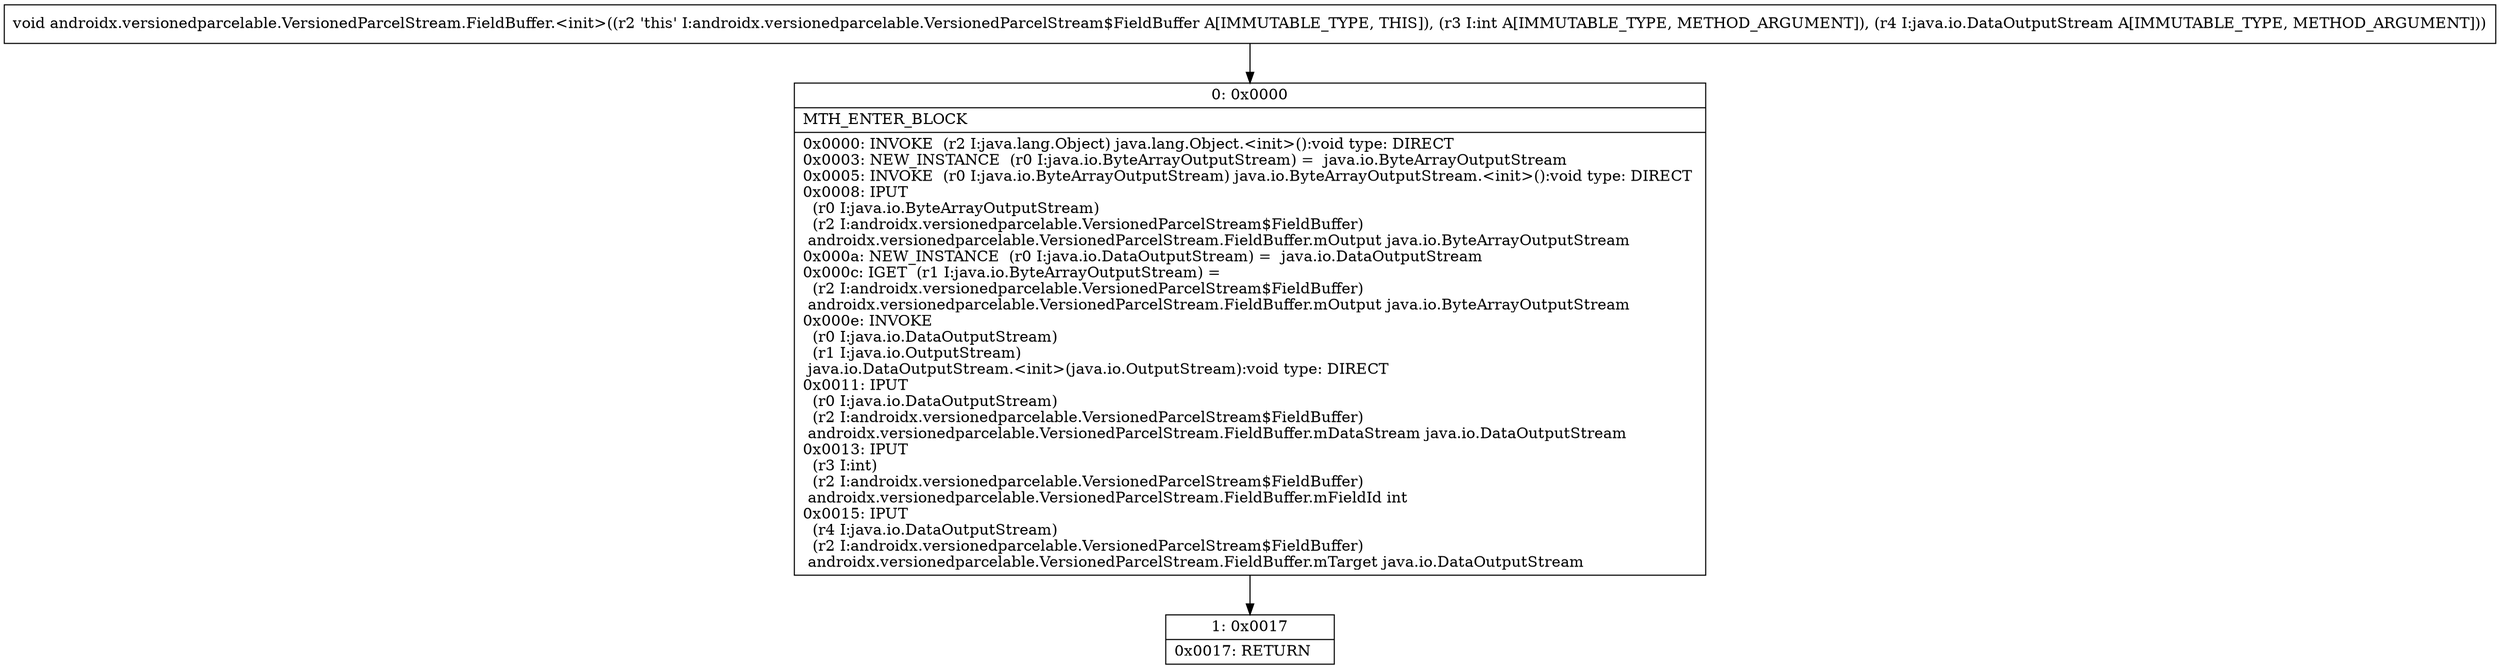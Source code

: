 digraph "CFG forandroidx.versionedparcelable.VersionedParcelStream.FieldBuffer.\<init\>(ILjava\/io\/DataOutputStream;)V" {
Node_0 [shape=record,label="{0\:\ 0x0000|MTH_ENTER_BLOCK\l|0x0000: INVOKE  (r2 I:java.lang.Object) java.lang.Object.\<init\>():void type: DIRECT \l0x0003: NEW_INSTANCE  (r0 I:java.io.ByteArrayOutputStream) =  java.io.ByteArrayOutputStream \l0x0005: INVOKE  (r0 I:java.io.ByteArrayOutputStream) java.io.ByteArrayOutputStream.\<init\>():void type: DIRECT \l0x0008: IPUT  \l  (r0 I:java.io.ByteArrayOutputStream)\l  (r2 I:androidx.versionedparcelable.VersionedParcelStream$FieldBuffer)\l androidx.versionedparcelable.VersionedParcelStream.FieldBuffer.mOutput java.io.ByteArrayOutputStream \l0x000a: NEW_INSTANCE  (r0 I:java.io.DataOutputStream) =  java.io.DataOutputStream \l0x000c: IGET  (r1 I:java.io.ByteArrayOutputStream) = \l  (r2 I:androidx.versionedparcelable.VersionedParcelStream$FieldBuffer)\l androidx.versionedparcelable.VersionedParcelStream.FieldBuffer.mOutput java.io.ByteArrayOutputStream \l0x000e: INVOKE  \l  (r0 I:java.io.DataOutputStream)\l  (r1 I:java.io.OutputStream)\l java.io.DataOutputStream.\<init\>(java.io.OutputStream):void type: DIRECT \l0x0011: IPUT  \l  (r0 I:java.io.DataOutputStream)\l  (r2 I:androidx.versionedparcelable.VersionedParcelStream$FieldBuffer)\l androidx.versionedparcelable.VersionedParcelStream.FieldBuffer.mDataStream java.io.DataOutputStream \l0x0013: IPUT  \l  (r3 I:int)\l  (r2 I:androidx.versionedparcelable.VersionedParcelStream$FieldBuffer)\l androidx.versionedparcelable.VersionedParcelStream.FieldBuffer.mFieldId int \l0x0015: IPUT  \l  (r4 I:java.io.DataOutputStream)\l  (r2 I:androidx.versionedparcelable.VersionedParcelStream$FieldBuffer)\l androidx.versionedparcelable.VersionedParcelStream.FieldBuffer.mTarget java.io.DataOutputStream \l}"];
Node_1 [shape=record,label="{1\:\ 0x0017|0x0017: RETURN   \l}"];
MethodNode[shape=record,label="{void androidx.versionedparcelable.VersionedParcelStream.FieldBuffer.\<init\>((r2 'this' I:androidx.versionedparcelable.VersionedParcelStream$FieldBuffer A[IMMUTABLE_TYPE, THIS]), (r3 I:int A[IMMUTABLE_TYPE, METHOD_ARGUMENT]), (r4 I:java.io.DataOutputStream A[IMMUTABLE_TYPE, METHOD_ARGUMENT])) }"];
MethodNode -> Node_0;
Node_0 -> Node_1;
}

